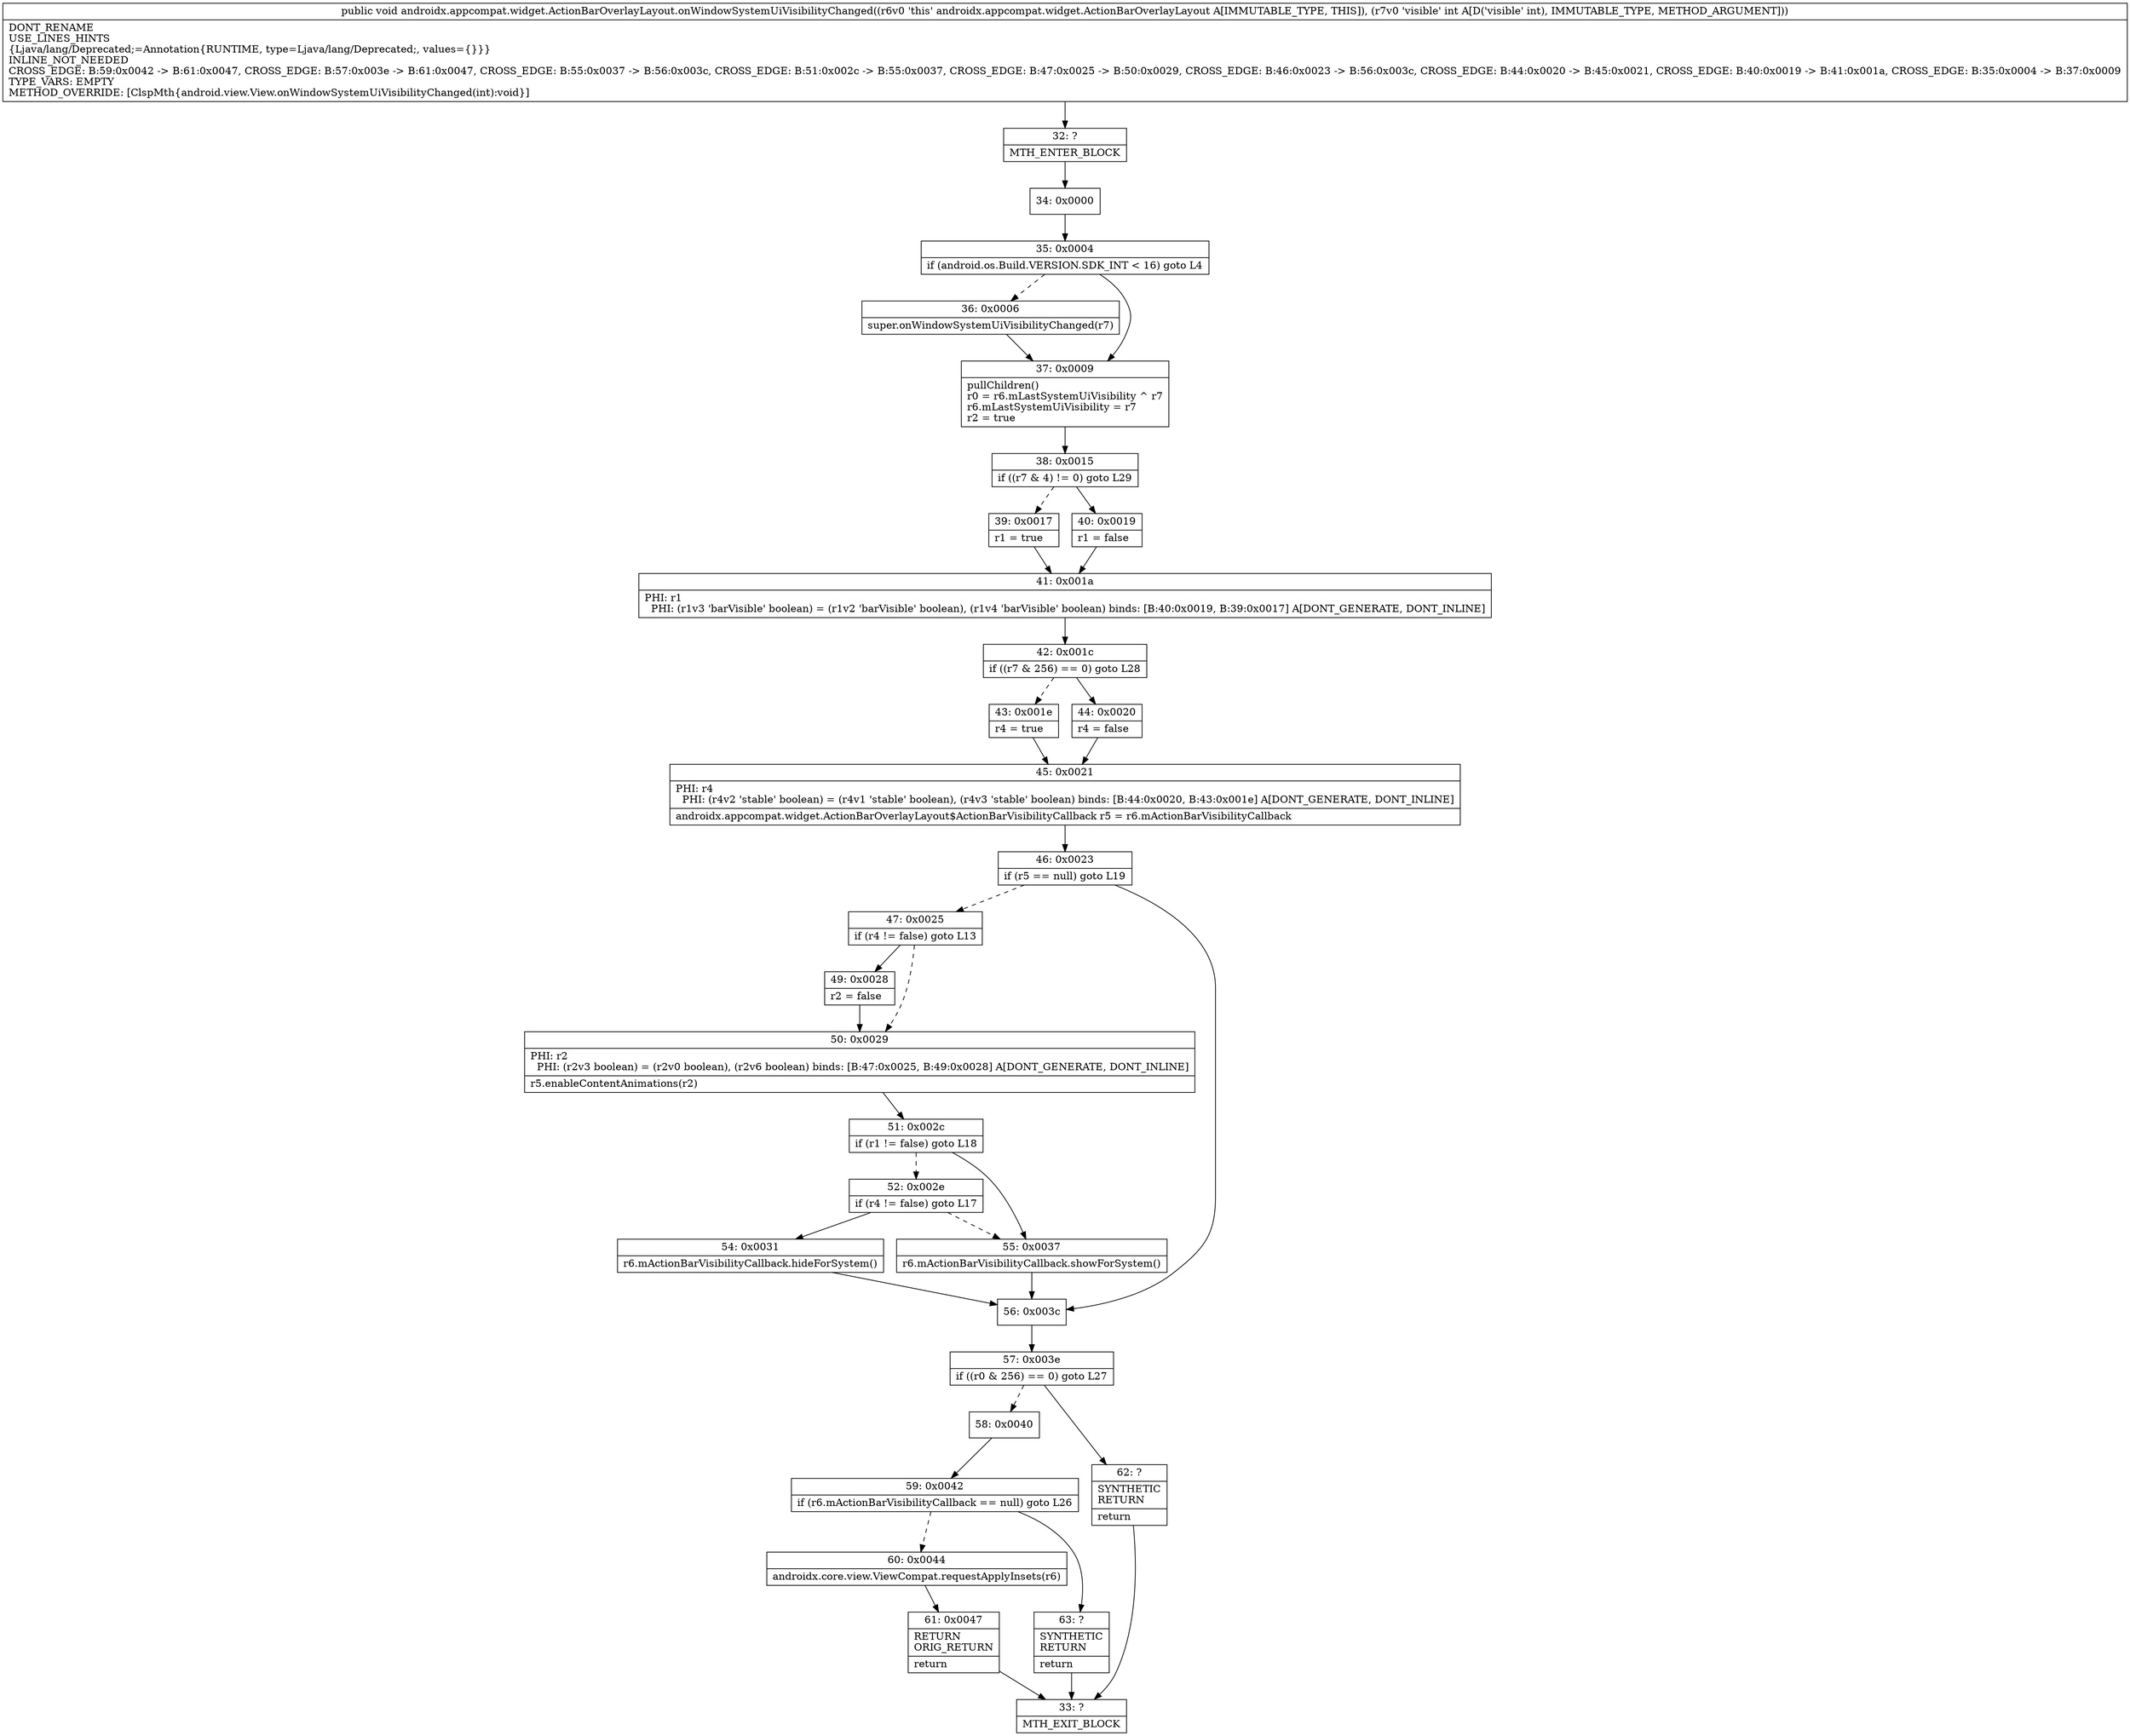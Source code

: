 digraph "CFG forandroidx.appcompat.widget.ActionBarOverlayLayout.onWindowSystemUiVisibilityChanged(I)V" {
Node_32 [shape=record,label="{32\:\ ?|MTH_ENTER_BLOCK\l}"];
Node_34 [shape=record,label="{34\:\ 0x0000}"];
Node_35 [shape=record,label="{35\:\ 0x0004|if (android.os.Build.VERSION.SDK_INT \< 16) goto L4\l}"];
Node_36 [shape=record,label="{36\:\ 0x0006|super.onWindowSystemUiVisibilityChanged(r7)\l}"];
Node_37 [shape=record,label="{37\:\ 0x0009|pullChildren()\lr0 = r6.mLastSystemUiVisibility ^ r7\lr6.mLastSystemUiVisibility = r7\lr2 = true\l}"];
Node_38 [shape=record,label="{38\:\ 0x0015|if ((r7 & 4) != 0) goto L29\l}"];
Node_39 [shape=record,label="{39\:\ 0x0017|r1 = true\l}"];
Node_41 [shape=record,label="{41\:\ 0x001a|PHI: r1 \l  PHI: (r1v3 'barVisible' boolean) = (r1v2 'barVisible' boolean), (r1v4 'barVisible' boolean) binds: [B:40:0x0019, B:39:0x0017] A[DONT_GENERATE, DONT_INLINE]\l}"];
Node_42 [shape=record,label="{42\:\ 0x001c|if ((r7 & 256) == 0) goto L28\l}"];
Node_43 [shape=record,label="{43\:\ 0x001e|r4 = true\l}"];
Node_45 [shape=record,label="{45\:\ 0x0021|PHI: r4 \l  PHI: (r4v2 'stable' boolean) = (r4v1 'stable' boolean), (r4v3 'stable' boolean) binds: [B:44:0x0020, B:43:0x001e] A[DONT_GENERATE, DONT_INLINE]\l|androidx.appcompat.widget.ActionBarOverlayLayout$ActionBarVisibilityCallback r5 = r6.mActionBarVisibilityCallback\l}"];
Node_46 [shape=record,label="{46\:\ 0x0023|if (r5 == null) goto L19\l}"];
Node_47 [shape=record,label="{47\:\ 0x0025|if (r4 != false) goto L13\l}"];
Node_49 [shape=record,label="{49\:\ 0x0028|r2 = false\l}"];
Node_50 [shape=record,label="{50\:\ 0x0029|PHI: r2 \l  PHI: (r2v3 boolean) = (r2v0 boolean), (r2v6 boolean) binds: [B:47:0x0025, B:49:0x0028] A[DONT_GENERATE, DONT_INLINE]\l|r5.enableContentAnimations(r2)\l}"];
Node_51 [shape=record,label="{51\:\ 0x002c|if (r1 != false) goto L18\l}"];
Node_52 [shape=record,label="{52\:\ 0x002e|if (r4 != false) goto L17\l}"];
Node_54 [shape=record,label="{54\:\ 0x0031|r6.mActionBarVisibilityCallback.hideForSystem()\l}"];
Node_55 [shape=record,label="{55\:\ 0x0037|r6.mActionBarVisibilityCallback.showForSystem()\l}"];
Node_56 [shape=record,label="{56\:\ 0x003c}"];
Node_57 [shape=record,label="{57\:\ 0x003e|if ((r0 & 256) == 0) goto L27\l}"];
Node_58 [shape=record,label="{58\:\ 0x0040}"];
Node_59 [shape=record,label="{59\:\ 0x0042|if (r6.mActionBarVisibilityCallback == null) goto L26\l}"];
Node_60 [shape=record,label="{60\:\ 0x0044|androidx.core.view.ViewCompat.requestApplyInsets(r6)\l}"];
Node_61 [shape=record,label="{61\:\ 0x0047|RETURN\lORIG_RETURN\l|return\l}"];
Node_33 [shape=record,label="{33\:\ ?|MTH_EXIT_BLOCK\l}"];
Node_63 [shape=record,label="{63\:\ ?|SYNTHETIC\lRETURN\l|return\l}"];
Node_62 [shape=record,label="{62\:\ ?|SYNTHETIC\lRETURN\l|return\l}"];
Node_44 [shape=record,label="{44\:\ 0x0020|r4 = false\l}"];
Node_40 [shape=record,label="{40\:\ 0x0019|r1 = false\l}"];
MethodNode[shape=record,label="{public void androidx.appcompat.widget.ActionBarOverlayLayout.onWindowSystemUiVisibilityChanged((r6v0 'this' androidx.appcompat.widget.ActionBarOverlayLayout A[IMMUTABLE_TYPE, THIS]), (r7v0 'visible' int A[D('visible' int), IMMUTABLE_TYPE, METHOD_ARGUMENT]))  | DONT_RENAME\lUSE_LINES_HINTS\l\{Ljava\/lang\/Deprecated;=Annotation\{RUNTIME, type=Ljava\/lang\/Deprecated;, values=\{\}\}\}\lINLINE_NOT_NEEDED\lCROSS_EDGE: B:59:0x0042 \-\> B:61:0x0047, CROSS_EDGE: B:57:0x003e \-\> B:61:0x0047, CROSS_EDGE: B:55:0x0037 \-\> B:56:0x003c, CROSS_EDGE: B:51:0x002c \-\> B:55:0x0037, CROSS_EDGE: B:47:0x0025 \-\> B:50:0x0029, CROSS_EDGE: B:46:0x0023 \-\> B:56:0x003c, CROSS_EDGE: B:44:0x0020 \-\> B:45:0x0021, CROSS_EDGE: B:40:0x0019 \-\> B:41:0x001a, CROSS_EDGE: B:35:0x0004 \-\> B:37:0x0009\lTYPE_VARS: EMPTY\lMETHOD_OVERRIDE: [ClspMth\{android.view.View.onWindowSystemUiVisibilityChanged(int):void\}]\l}"];
MethodNode -> Node_32;Node_32 -> Node_34;
Node_34 -> Node_35;
Node_35 -> Node_36[style=dashed];
Node_35 -> Node_37;
Node_36 -> Node_37;
Node_37 -> Node_38;
Node_38 -> Node_39[style=dashed];
Node_38 -> Node_40;
Node_39 -> Node_41;
Node_41 -> Node_42;
Node_42 -> Node_43[style=dashed];
Node_42 -> Node_44;
Node_43 -> Node_45;
Node_45 -> Node_46;
Node_46 -> Node_47[style=dashed];
Node_46 -> Node_56;
Node_47 -> Node_49;
Node_47 -> Node_50[style=dashed];
Node_49 -> Node_50;
Node_50 -> Node_51;
Node_51 -> Node_52[style=dashed];
Node_51 -> Node_55;
Node_52 -> Node_54;
Node_52 -> Node_55[style=dashed];
Node_54 -> Node_56;
Node_55 -> Node_56;
Node_56 -> Node_57;
Node_57 -> Node_58[style=dashed];
Node_57 -> Node_62;
Node_58 -> Node_59;
Node_59 -> Node_60[style=dashed];
Node_59 -> Node_63;
Node_60 -> Node_61;
Node_61 -> Node_33;
Node_63 -> Node_33;
Node_62 -> Node_33;
Node_44 -> Node_45;
Node_40 -> Node_41;
}

